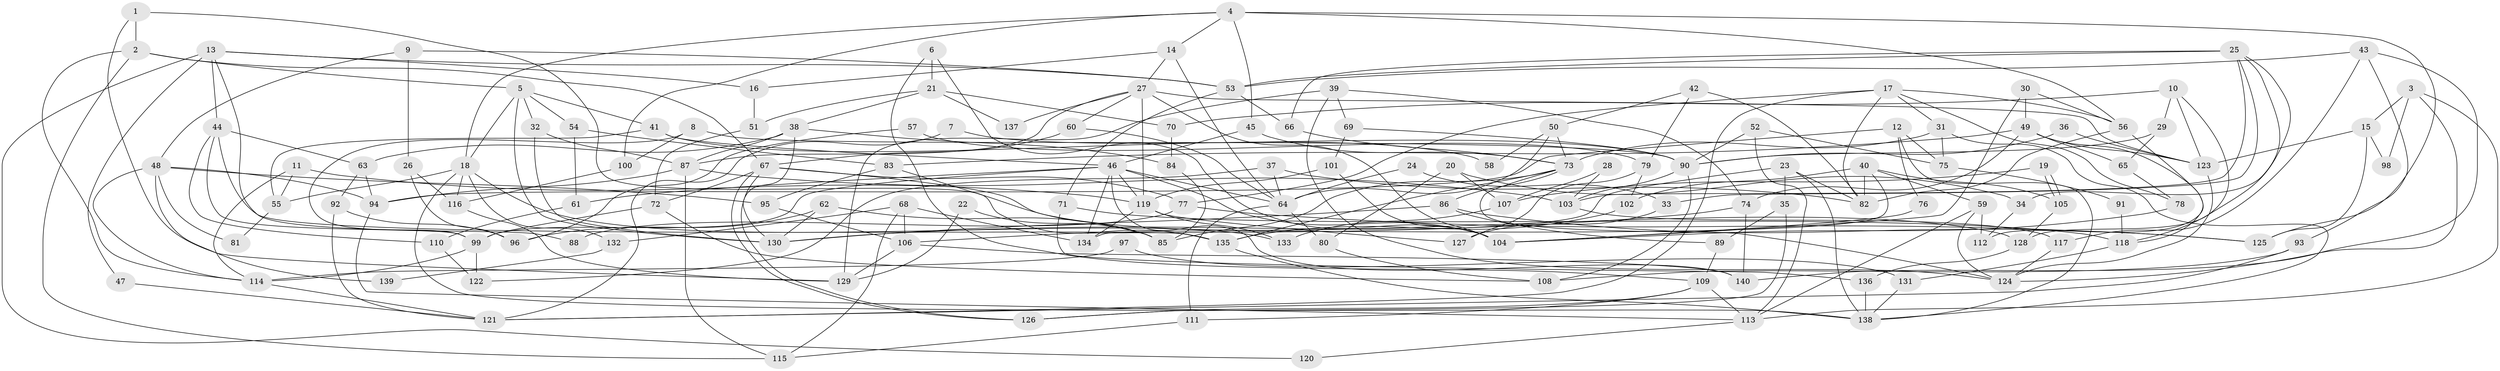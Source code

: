 // Generated by graph-tools (version 1.1) at 2025/35/03/09/25 02:35:58]
// undirected, 140 vertices, 280 edges
graph export_dot {
graph [start="1"]
  node [color=gray90,style=filled];
  1;
  2;
  3;
  4;
  5;
  6;
  7;
  8;
  9;
  10;
  11;
  12;
  13;
  14;
  15;
  16;
  17;
  18;
  19;
  20;
  21;
  22;
  23;
  24;
  25;
  26;
  27;
  28;
  29;
  30;
  31;
  32;
  33;
  34;
  35;
  36;
  37;
  38;
  39;
  40;
  41;
  42;
  43;
  44;
  45;
  46;
  47;
  48;
  49;
  50;
  51;
  52;
  53;
  54;
  55;
  56;
  57;
  58;
  59;
  60;
  61;
  62;
  63;
  64;
  65;
  66;
  67;
  68;
  69;
  70;
  71;
  72;
  73;
  74;
  75;
  76;
  77;
  78;
  79;
  80;
  81;
  82;
  83;
  84;
  85;
  86;
  87;
  88;
  89;
  90;
  91;
  92;
  93;
  94;
  95;
  96;
  97;
  98;
  99;
  100;
  101;
  102;
  103;
  104;
  105;
  106;
  107;
  108;
  109;
  110;
  111;
  112;
  113;
  114;
  115;
  116;
  117;
  118;
  119;
  120;
  121;
  122;
  123;
  124;
  125;
  126;
  127;
  128;
  129;
  130;
  131;
  132;
  133;
  134;
  135;
  136;
  137;
  138;
  139;
  140;
  1 -- 135;
  1 -- 2;
  1 -- 129;
  2 -- 5;
  2 -- 114;
  2 -- 67;
  2 -- 115;
  3 -- 15;
  3 -- 124;
  3 -- 98;
  3 -- 113;
  4 -- 18;
  4 -- 14;
  4 -- 45;
  4 -- 56;
  4 -- 100;
  4 -- 125;
  5 -- 54;
  5 -- 32;
  5 -- 18;
  5 -- 41;
  5 -- 130;
  6 -- 21;
  6 -- 104;
  6 -- 109;
  7 -- 90;
  7 -- 121;
  8 -- 100;
  8 -- 99;
  8 -- 90;
  9 -- 53;
  9 -- 48;
  9 -- 26;
  10 -- 123;
  10 -- 128;
  10 -- 29;
  10 -- 70;
  11 -- 119;
  11 -- 114;
  11 -- 55;
  12 -- 94;
  12 -- 138;
  12 -- 75;
  12 -- 76;
  13 -- 53;
  13 -- 44;
  13 -- 16;
  13 -- 47;
  13 -- 88;
  13 -- 120;
  14 -- 64;
  14 -- 27;
  14 -- 16;
  15 -- 123;
  15 -- 125;
  15 -- 98;
  16 -- 51;
  17 -- 82;
  17 -- 56;
  17 -- 31;
  17 -- 77;
  17 -- 78;
  17 -- 121;
  18 -- 138;
  18 -- 55;
  18 -- 116;
  18 -- 132;
  18 -- 133;
  19 -- 107;
  19 -- 105;
  19 -- 105;
  20 -- 80;
  20 -- 34;
  20 -- 107;
  21 -- 38;
  21 -- 51;
  21 -- 70;
  21 -- 137;
  22 -- 85;
  22 -- 129;
  23 -- 35;
  23 -- 82;
  23 -- 106;
  23 -- 138;
  24 -- 33;
  24 -- 64;
  25 -- 103;
  25 -- 53;
  25 -- 33;
  25 -- 34;
  25 -- 66;
  25 -- 118;
  26 -- 116;
  26 -- 96;
  27 -- 60;
  27 -- 104;
  27 -- 87;
  27 -- 119;
  27 -- 123;
  27 -- 137;
  28 -- 107;
  28 -- 103;
  29 -- 90;
  29 -- 65;
  30 -- 49;
  30 -- 104;
  30 -- 56;
  31 -- 73;
  31 -- 75;
  31 -- 138;
  32 -- 130;
  32 -- 87;
  33 -- 127;
  34 -- 112;
  35 -- 126;
  35 -- 89;
  36 -- 90;
  36 -- 123;
  37 -- 64;
  37 -- 82;
  37 -- 122;
  38 -- 87;
  38 -- 63;
  38 -- 84;
  38 -- 130;
  39 -- 69;
  39 -- 129;
  39 -- 74;
  39 -- 124;
  40 -- 105;
  40 -- 59;
  40 -- 82;
  40 -- 102;
  40 -- 134;
  41 -- 55;
  41 -- 46;
  41 -- 58;
  42 -- 50;
  42 -- 82;
  42 -- 79;
  43 -- 117;
  43 -- 140;
  43 -- 53;
  43 -- 93;
  44 -- 99;
  44 -- 135;
  44 -- 63;
  44 -- 110;
  45 -- 46;
  45 -- 73;
  46 -- 119;
  46 -- 61;
  46 -- 64;
  46 -- 99;
  46 -- 104;
  46 -- 134;
  46 -- 140;
  47 -- 121;
  48 -- 95;
  48 -- 114;
  48 -- 81;
  48 -- 94;
  48 -- 139;
  49 -- 74;
  49 -- 123;
  49 -- 65;
  49 -- 83;
  49 -- 118;
  50 -- 64;
  50 -- 73;
  50 -- 58;
  51 -- 72;
  52 -- 113;
  52 -- 75;
  52 -- 90;
  53 -- 66;
  53 -- 71;
  54 -- 83;
  54 -- 61;
  55 -- 81;
  56 -- 82;
  56 -- 112;
  57 -- 79;
  57 -- 96;
  59 -- 124;
  59 -- 113;
  59 -- 112;
  60 -- 64;
  60 -- 67;
  61 -- 110;
  62 -- 85;
  62 -- 130;
  62 -- 96;
  63 -- 94;
  63 -- 92;
  64 -- 111;
  64 -- 80;
  65 -- 78;
  66 -- 73;
  67 -- 126;
  67 -- 126;
  67 -- 72;
  67 -- 77;
  67 -- 128;
  68 -- 106;
  68 -- 134;
  68 -- 115;
  68 -- 132;
  69 -- 90;
  69 -- 101;
  70 -- 84;
  71 -- 118;
  71 -- 136;
  72 -- 108;
  72 -- 99;
  73 -- 86;
  73 -- 85;
  73 -- 124;
  73 -- 135;
  74 -- 130;
  74 -- 140;
  75 -- 91;
  76 -- 104;
  77 -- 88;
  77 -- 125;
  78 -- 104;
  79 -- 102;
  79 -- 127;
  80 -- 108;
  83 -- 85;
  83 -- 95;
  84 -- 85;
  86 -- 130;
  86 -- 125;
  86 -- 89;
  87 -- 115;
  87 -- 94;
  87 -- 103;
  89 -- 109;
  90 -- 103;
  90 -- 108;
  91 -- 118;
  92 -- 96;
  92 -- 121;
  93 -- 121;
  93 -- 108;
  94 -- 113;
  95 -- 106;
  97 -- 131;
  97 -- 114;
  99 -- 114;
  99 -- 122;
  100 -- 116;
  101 -- 119;
  101 -- 104;
  102 -- 135;
  103 -- 117;
  105 -- 128;
  106 -- 140;
  106 -- 129;
  107 -- 133;
  109 -- 113;
  109 -- 111;
  109 -- 126;
  110 -- 122;
  111 -- 115;
  113 -- 120;
  114 -- 121;
  116 -- 129;
  117 -- 124;
  118 -- 131;
  119 -- 134;
  119 -- 127;
  119 -- 133;
  123 -- 124;
  128 -- 136;
  131 -- 138;
  132 -- 139;
  135 -- 138;
  136 -- 138;
}
